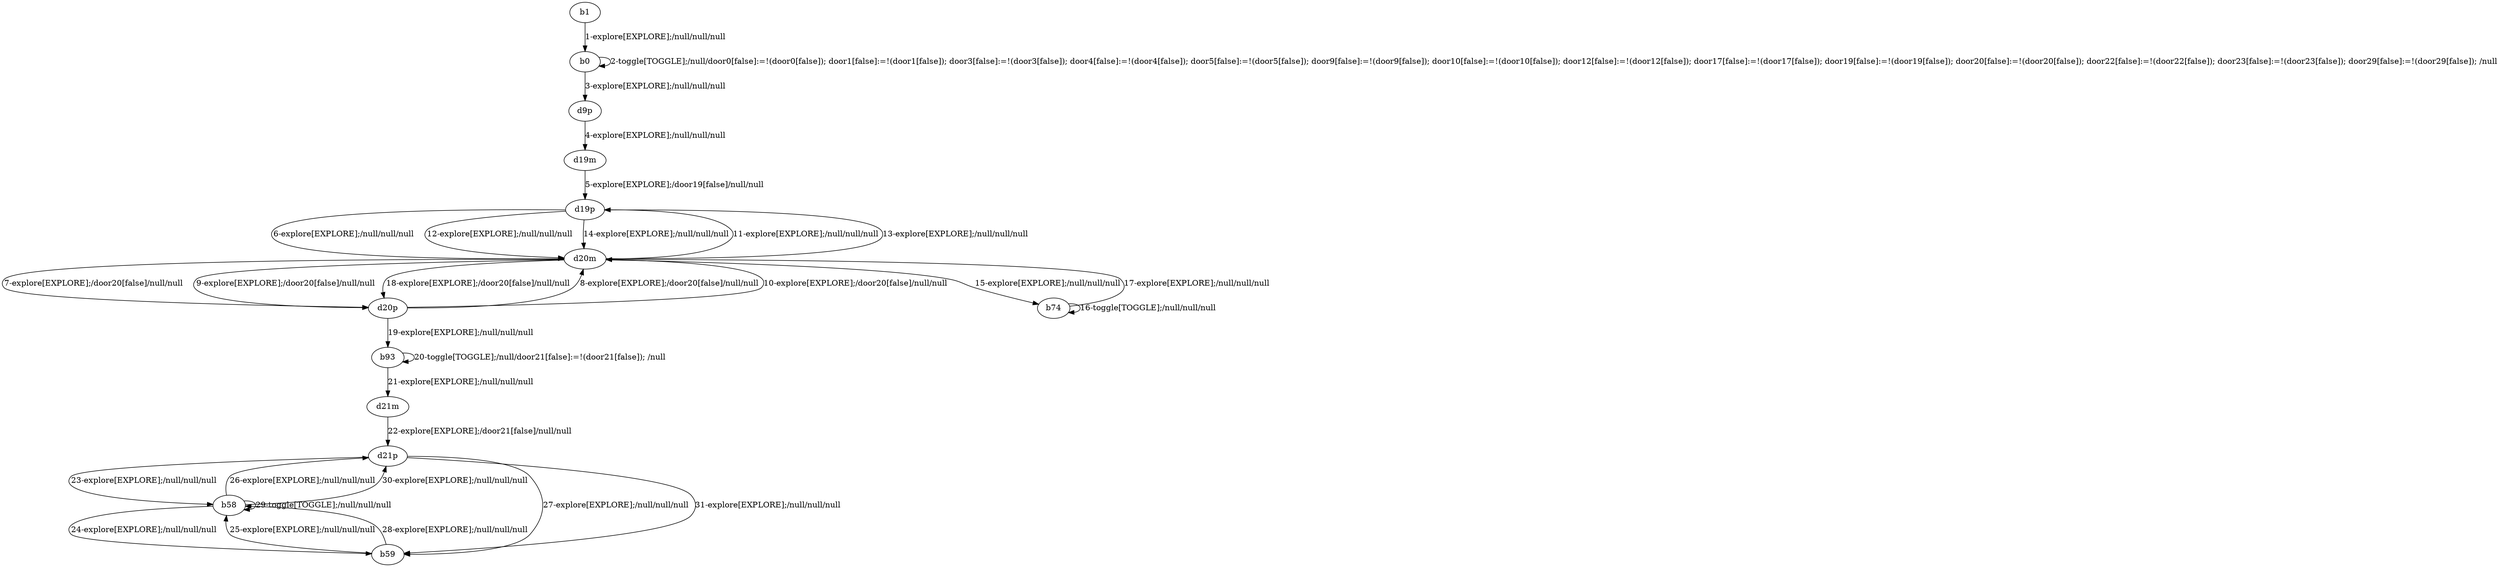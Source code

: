 # Total number of goals covered by this test: 6
# d21p --> b59
# b58 --> b59
# b59 --> b58
# b58 --> b58
# d21p --> b58
# b58 --> d21p

digraph g {
"b1" -> "b0" [label = "1-explore[EXPLORE];/null/null/null"];
"b0" -> "b0" [label = "2-toggle[TOGGLE];/null/door0[false]:=!(door0[false]); door1[false]:=!(door1[false]); door3[false]:=!(door3[false]); door4[false]:=!(door4[false]); door5[false]:=!(door5[false]); door9[false]:=!(door9[false]); door10[false]:=!(door10[false]); door12[false]:=!(door12[false]); door17[false]:=!(door17[false]); door19[false]:=!(door19[false]); door20[false]:=!(door20[false]); door22[false]:=!(door22[false]); door23[false]:=!(door23[false]); door29[false]:=!(door29[false]); /null"];
"b0" -> "d9p" [label = "3-explore[EXPLORE];/null/null/null"];
"d9p" -> "d19m" [label = "4-explore[EXPLORE];/null/null/null"];
"d19m" -> "d19p" [label = "5-explore[EXPLORE];/door19[false]/null/null"];
"d19p" -> "d20m" [label = "6-explore[EXPLORE];/null/null/null"];
"d20m" -> "d20p" [label = "7-explore[EXPLORE];/door20[false]/null/null"];
"d20p" -> "d20m" [label = "8-explore[EXPLORE];/door20[false]/null/null"];
"d20m" -> "d20p" [label = "9-explore[EXPLORE];/door20[false]/null/null"];
"d20p" -> "d20m" [label = "10-explore[EXPLORE];/door20[false]/null/null"];
"d20m" -> "d19p" [label = "11-explore[EXPLORE];/null/null/null"];
"d19p" -> "d20m" [label = "12-explore[EXPLORE];/null/null/null"];
"d20m" -> "d19p" [label = "13-explore[EXPLORE];/null/null/null"];
"d19p" -> "d20m" [label = "14-explore[EXPLORE];/null/null/null"];
"d20m" -> "b74" [label = "15-explore[EXPLORE];/null/null/null"];
"b74" -> "b74" [label = "16-toggle[TOGGLE];/null/null/null"];
"b74" -> "d20m" [label = "17-explore[EXPLORE];/null/null/null"];
"d20m" -> "d20p" [label = "18-explore[EXPLORE];/door20[false]/null/null"];
"d20p" -> "b93" [label = "19-explore[EXPLORE];/null/null/null"];
"b93" -> "b93" [label = "20-toggle[TOGGLE];/null/door21[false]:=!(door21[false]); /null"];
"b93" -> "d21m" [label = "21-explore[EXPLORE];/null/null/null"];
"d21m" -> "d21p" [label = "22-explore[EXPLORE];/door21[false]/null/null"];
"d21p" -> "b58" [label = "23-explore[EXPLORE];/null/null/null"];
"b58" -> "b59" [label = "24-explore[EXPLORE];/null/null/null"];
"b59" -> "b58" [label = "25-explore[EXPLORE];/null/null/null"];
"b58" -> "d21p" [label = "26-explore[EXPLORE];/null/null/null"];
"d21p" -> "b59" [label = "27-explore[EXPLORE];/null/null/null"];
"b59" -> "b58" [label = "28-explore[EXPLORE];/null/null/null"];
"b58" -> "b58" [label = "29-toggle[TOGGLE];/null/null/null"];
"b58" -> "d21p" [label = "30-explore[EXPLORE];/null/null/null"];
"d21p" -> "b59" [label = "31-explore[EXPLORE];/null/null/null"];
}